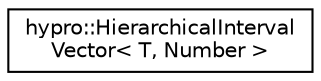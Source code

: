 digraph "Graphical Class Hierarchy"
{
  edge [fontname="Helvetica",fontsize="10",labelfontname="Helvetica",labelfontsize="10"];
  node [fontname="Helvetica",fontsize="10",shape=record];
  rankdir="LR";
  Node1 [label="hypro::HierarchicalInterval\lVector\< T, Number \>",height=0.2,width=0.4,color="black", fillcolor="white", style="filled",URL="$classhypro_1_1HierarchicalIntervalVector.html"];
}
